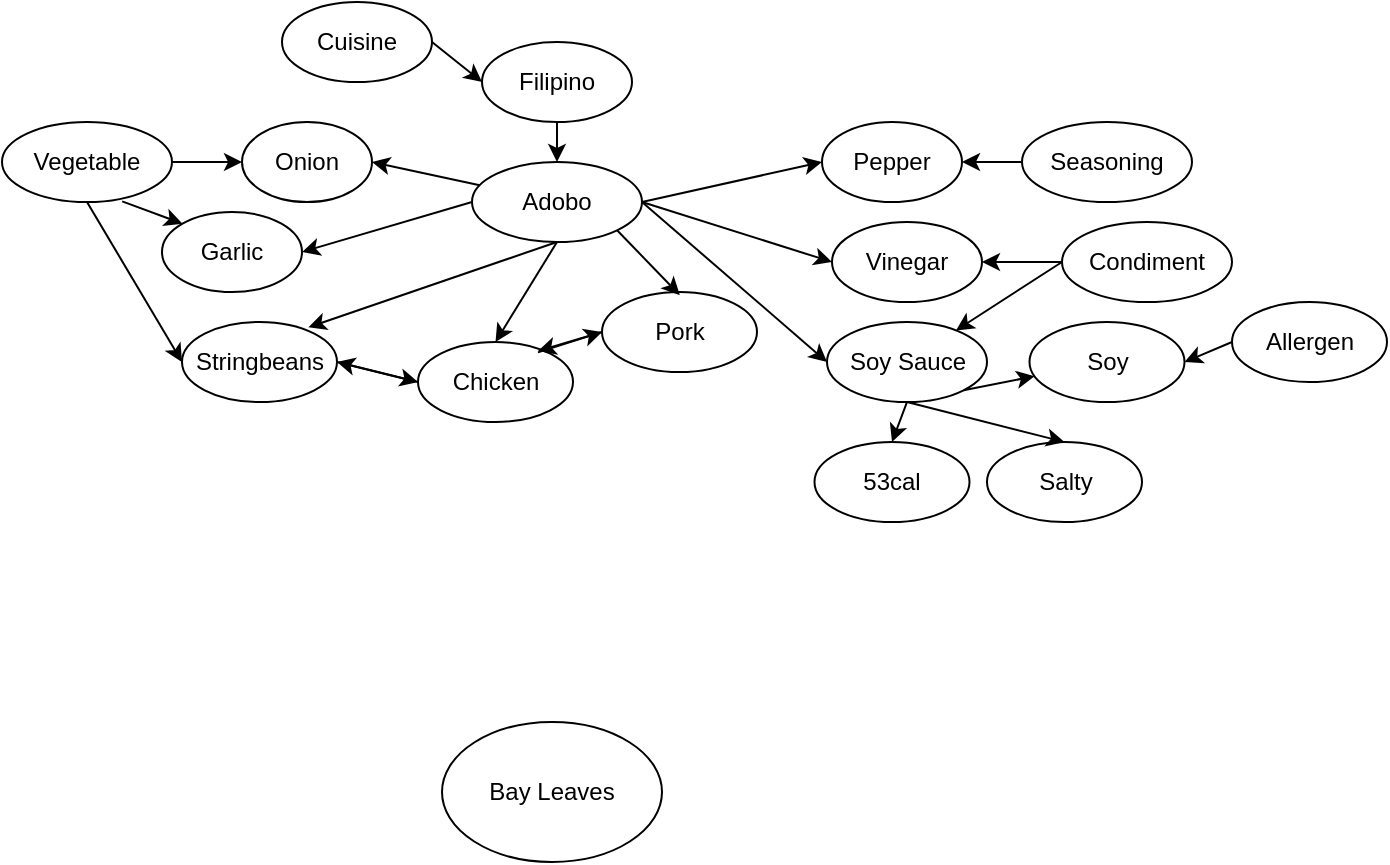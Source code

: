 <mxfile version="24.4.14" type="github">
  <diagram name="Page-1" id="ooHhTHXXdD68lQWDSb-w">
    <mxGraphModel dx="675" dy="1436" grid="1" gridSize="10" guides="1" tooltips="1" connect="1" arrows="1" fold="1" page="1" pageScale="1" pageWidth="850" pageHeight="1100" math="0" shadow="0">
      <root>
        <mxCell id="0" />
        <mxCell id="1" parent="0" />
        <mxCell id="Opmfp_JNUlfIn7s4RJl--1" value="Adobo" style="ellipse;whiteSpace=wrap;html=1;" vertex="1" parent="1">
          <mxGeometry x="375" y="60" width="85" height="40" as="geometry" />
        </mxCell>
        <mxCell id="Opmfp_JNUlfIn7s4RJl--2" value="Filipino" style="ellipse;whiteSpace=wrap;html=1;" vertex="1" parent="1">
          <mxGeometry x="380" width="75" height="40" as="geometry" />
        </mxCell>
        <mxCell id="Opmfp_JNUlfIn7s4RJl--3" value="Chicken" style="ellipse;whiteSpace=wrap;html=1;" vertex="1" parent="1">
          <mxGeometry x="348" y="150" width="77.5" height="40" as="geometry" />
        </mxCell>
        <mxCell id="Opmfp_JNUlfIn7s4RJl--4" value="Soy Sauce" style="ellipse;whiteSpace=wrap;html=1;" vertex="1" parent="1">
          <mxGeometry x="552.5" y="140" width="80" height="40" as="geometry" />
        </mxCell>
        <mxCell id="Opmfp_JNUlfIn7s4RJl--5" value="Vinegar" style="ellipse;whiteSpace=wrap;html=1;" vertex="1" parent="1">
          <mxGeometry x="555" y="90" width="75" height="40" as="geometry" />
        </mxCell>
        <mxCell id="Opmfp_JNUlfIn7s4RJl--6" value="Bay Leaves" style="ellipse;whiteSpace=wrap;html=1;" vertex="1" parent="1">
          <mxGeometry x="360" y="340" width="110" height="70" as="geometry" />
        </mxCell>
        <mxCell id="Opmfp_JNUlfIn7s4RJl--7" value="Onion" style="ellipse;whiteSpace=wrap;html=1;" vertex="1" parent="1">
          <mxGeometry x="260" y="40" width="65" height="40" as="geometry" />
        </mxCell>
        <mxCell id="Opmfp_JNUlfIn7s4RJl--8" value="Garlic" style="ellipse;whiteSpace=wrap;html=1;" vertex="1" parent="1">
          <mxGeometry x="220" y="85" width="70" height="40" as="geometry" />
        </mxCell>
        <mxCell id="Opmfp_JNUlfIn7s4RJl--9" value="Pepper" style="ellipse;whiteSpace=wrap;html=1;" vertex="1" parent="1">
          <mxGeometry x="550" y="40" width="70" height="40" as="geometry" />
        </mxCell>
        <mxCell id="Opmfp_JNUlfIn7s4RJl--10" value="" style="endArrow=classic;html=1;rounded=0;exitX=0.5;exitY=1;exitDx=0;exitDy=0;entryX=0.5;entryY=0;entryDx=0;entryDy=0;" edge="1" parent="1" source="Opmfp_JNUlfIn7s4RJl--2" target="Opmfp_JNUlfIn7s4RJl--1">
          <mxGeometry width="50" height="50" relative="1" as="geometry">
            <mxPoint x="530" y="50" as="sourcePoint" />
            <mxPoint x="580" as="targetPoint" />
          </mxGeometry>
        </mxCell>
        <mxCell id="Opmfp_JNUlfIn7s4RJl--11" value="" style="endArrow=classic;html=1;rounded=0;exitX=0.5;exitY=1;exitDx=0;exitDy=0;entryX=0.5;entryY=0;entryDx=0;entryDy=0;" edge="1" parent="1" source="Opmfp_JNUlfIn7s4RJl--1" target="Opmfp_JNUlfIn7s4RJl--3">
          <mxGeometry width="50" height="50" relative="1" as="geometry">
            <mxPoint x="433" y="50" as="sourcePoint" />
            <mxPoint x="433" y="90" as="targetPoint" />
          </mxGeometry>
        </mxCell>
        <mxCell id="Opmfp_JNUlfIn7s4RJl--12" value="Condiment" style="ellipse;whiteSpace=wrap;html=1;" vertex="1" parent="1">
          <mxGeometry x="670" y="90" width="85" height="40" as="geometry" />
        </mxCell>
        <mxCell id="Opmfp_JNUlfIn7s4RJl--14" value="" style="endArrow=classic;html=1;rounded=0;entryX=1;entryY=0.5;entryDx=0;entryDy=0;exitX=0;exitY=0.5;exitDx=0;exitDy=0;" edge="1" parent="1" source="Opmfp_JNUlfIn7s4RJl--56" target="Opmfp_JNUlfIn7s4RJl--55">
          <mxGeometry width="50" height="50" relative="1" as="geometry">
            <mxPoint x="772.755" y="220.0" as="sourcePoint" />
            <mxPoint x="735" y="236.64" as="targetPoint" />
          </mxGeometry>
        </mxCell>
        <mxCell id="Opmfp_JNUlfIn7s4RJl--15" value="" style="endArrow=classic;html=1;rounded=0;entryX=1;entryY=0.5;entryDx=0;entryDy=0;exitX=0;exitY=0.5;exitDx=0;exitDy=0;" edge="1" parent="1" source="Opmfp_JNUlfIn7s4RJl--12" target="Opmfp_JNUlfIn7s4RJl--5">
          <mxGeometry width="50" height="50" relative="1" as="geometry">
            <mxPoint x="680" y="120" as="sourcePoint" />
            <mxPoint x="640" y="130" as="targetPoint" />
          </mxGeometry>
        </mxCell>
        <mxCell id="Opmfp_JNUlfIn7s4RJl--17" value="" style="endArrow=classic;html=1;rounded=0;exitX=1;exitY=0.5;exitDx=0;exitDy=0;entryX=0;entryY=0.5;entryDx=0;entryDy=0;" edge="1" parent="1" source="Opmfp_JNUlfIn7s4RJl--1" target="Opmfp_JNUlfIn7s4RJl--5">
          <mxGeometry width="50" height="50" relative="1" as="geometry">
            <mxPoint x="490" y="90" as="sourcePoint" />
            <mxPoint x="540" y="40" as="targetPoint" />
          </mxGeometry>
        </mxCell>
        <mxCell id="Opmfp_JNUlfIn7s4RJl--18" value="" style="endArrow=classic;html=1;rounded=0;exitX=1;exitY=0.5;exitDx=0;exitDy=0;entryX=0;entryY=0.5;entryDx=0;entryDy=0;" edge="1" parent="1" source="Opmfp_JNUlfIn7s4RJl--1" target="Opmfp_JNUlfIn7s4RJl--4">
          <mxGeometry width="50" height="50" relative="1" as="geometry">
            <mxPoint x="470" y="90" as="sourcePoint" />
            <mxPoint x="565" y="170" as="targetPoint" />
          </mxGeometry>
        </mxCell>
        <mxCell id="Opmfp_JNUlfIn7s4RJl--20" value="Pork" style="ellipse;whiteSpace=wrap;html=1;" vertex="1" parent="1">
          <mxGeometry x="440" y="125" width="77.5" height="40" as="geometry" />
        </mxCell>
        <mxCell id="Opmfp_JNUlfIn7s4RJl--21" value="" style="endArrow=classic;html=1;rounded=0;entryX=1;entryY=0.5;entryDx=0;entryDy=0;exitX=0;exitY=0.5;exitDx=0;exitDy=0;" edge="1" parent="1" source="Opmfp_JNUlfIn7s4RJl--1" target="Opmfp_JNUlfIn7s4RJl--8">
          <mxGeometry width="50" height="50" relative="1" as="geometry">
            <mxPoint x="420" y="100" as="sourcePoint" />
            <mxPoint x="459" y="160" as="targetPoint" />
          </mxGeometry>
        </mxCell>
        <mxCell id="Opmfp_JNUlfIn7s4RJl--22" value="" style="endArrow=classic;html=1;rounded=0;entryX=1;entryY=0.5;entryDx=0;entryDy=0;" edge="1" parent="1" source="Opmfp_JNUlfIn7s4RJl--1" target="Opmfp_JNUlfIn7s4RJl--7">
          <mxGeometry width="50" height="50" relative="1" as="geometry">
            <mxPoint x="430" y="110" as="sourcePoint" />
            <mxPoint x="365" y="150" as="targetPoint" />
          </mxGeometry>
        </mxCell>
        <mxCell id="Opmfp_JNUlfIn7s4RJl--24" value="Seasoning" style="ellipse;whiteSpace=wrap;html=1;" vertex="1" parent="1">
          <mxGeometry x="650" y="40" width="85" height="40" as="geometry" />
        </mxCell>
        <mxCell id="Opmfp_JNUlfIn7s4RJl--30" value="" style="endArrow=classic;html=1;rounded=0;exitX=1;exitY=0.5;exitDx=0;exitDy=0;entryX=0;entryY=0.5;entryDx=0;entryDy=0;" edge="1" parent="1" source="Opmfp_JNUlfIn7s4RJl--1" target="Opmfp_JNUlfIn7s4RJl--9">
          <mxGeometry width="50" height="50" relative="1" as="geometry">
            <mxPoint x="428" y="110" as="sourcePoint" />
            <mxPoint x="510" y="50" as="targetPoint" />
          </mxGeometry>
        </mxCell>
        <mxCell id="Opmfp_JNUlfIn7s4RJl--32" value="" style="endArrow=classic;html=1;rounded=0;exitX=0;exitY=0.5;exitDx=0;exitDy=0;entryX=1;entryY=0.5;entryDx=0;entryDy=0;" edge="1" parent="1" source="Opmfp_JNUlfIn7s4RJl--24" target="Opmfp_JNUlfIn7s4RJl--9">
          <mxGeometry width="50" height="50" relative="1" as="geometry">
            <mxPoint x="610" y="70" as="sourcePoint" />
            <mxPoint x="660" y="20" as="targetPoint" />
          </mxGeometry>
        </mxCell>
        <mxCell id="Opmfp_JNUlfIn7s4RJl--33" value="Stringbeans" style="ellipse;whiteSpace=wrap;html=1;" vertex="1" parent="1">
          <mxGeometry x="230" y="140" width="77.5" height="40" as="geometry" />
        </mxCell>
        <mxCell id="Opmfp_JNUlfIn7s4RJl--38" value="" style="endArrow=classic;html=1;rounded=0;exitX=0.5;exitY=1;exitDx=0;exitDy=0;entryX=0.815;entryY=0.067;entryDx=0;entryDy=0;entryPerimeter=0;" edge="1" parent="1" source="Opmfp_JNUlfIn7s4RJl--1" target="Opmfp_JNUlfIn7s4RJl--33">
          <mxGeometry width="50" height="50" relative="1" as="geometry">
            <mxPoint x="428" y="110" as="sourcePoint" />
            <mxPoint x="379" y="150" as="targetPoint" />
          </mxGeometry>
        </mxCell>
        <mxCell id="Opmfp_JNUlfIn7s4RJl--40" style="edgeStyle=orthogonalEdgeStyle;rounded=0;orthogonalLoop=1;jettySize=auto;html=1;exitX=1;exitY=0.5;exitDx=0;exitDy=0;" edge="1" parent="1" source="Opmfp_JNUlfIn7s4RJl--39" target="Opmfp_JNUlfIn7s4RJl--7">
          <mxGeometry relative="1" as="geometry" />
        </mxCell>
        <mxCell id="Opmfp_JNUlfIn7s4RJl--39" value="Vegetable" style="ellipse;whiteSpace=wrap;html=1;" vertex="1" parent="1">
          <mxGeometry x="140" y="40" width="85" height="40" as="geometry" />
        </mxCell>
        <mxCell id="Opmfp_JNUlfIn7s4RJl--44" value="" style="endArrow=classic;html=1;rounded=0;exitX=0.707;exitY=0.992;exitDx=0;exitDy=0;entryX=0;entryY=0;entryDx=0;entryDy=0;exitPerimeter=0;" edge="1" parent="1" source="Opmfp_JNUlfIn7s4RJl--39" target="Opmfp_JNUlfIn7s4RJl--8">
          <mxGeometry width="50" height="50" relative="1" as="geometry">
            <mxPoint x="140" y="60" as="sourcePoint" />
            <mxPoint x="230" y="85" as="targetPoint" />
          </mxGeometry>
        </mxCell>
        <mxCell id="Opmfp_JNUlfIn7s4RJl--45" value="" style="endArrow=classic;html=1;rounded=0;exitX=0;exitY=0.5;exitDx=0;exitDy=0;entryX=1;entryY=0.5;entryDx=0;entryDy=0;" edge="1" parent="1" source="Opmfp_JNUlfIn7s4RJl--3" target="Opmfp_JNUlfIn7s4RJl--33">
          <mxGeometry width="50" height="50" relative="1" as="geometry">
            <mxPoint x="428" y="110" as="sourcePoint" />
            <mxPoint x="456" y="160" as="targetPoint" />
          </mxGeometry>
        </mxCell>
        <mxCell id="Opmfp_JNUlfIn7s4RJl--46" value="" style="endArrow=classic;html=1;rounded=0;exitX=1;exitY=0.5;exitDx=0;exitDy=0;entryX=0;entryY=0.5;entryDx=0;entryDy=0;" edge="1" parent="1" source="Opmfp_JNUlfIn7s4RJl--33" target="Opmfp_JNUlfIn7s4RJl--3">
          <mxGeometry width="50" height="50" relative="1" as="geometry">
            <mxPoint x="418" y="180" as="sourcePoint" />
            <mxPoint x="410" y="170" as="targetPoint" />
          </mxGeometry>
        </mxCell>
        <mxCell id="Opmfp_JNUlfIn7s4RJl--47" value="" style="endArrow=classic;html=1;rounded=0;entryX=0;entryY=0.5;entryDx=0;entryDy=0;exitX=0.5;exitY=1;exitDx=0;exitDy=0;" edge="1" parent="1" source="Opmfp_JNUlfIn7s4RJl--39" target="Opmfp_JNUlfIn7s4RJl--33">
          <mxGeometry width="50" height="50" relative="1" as="geometry">
            <mxPoint x="190" y="90" as="sourcePoint" />
            <mxPoint x="370" y="155" as="targetPoint" />
          </mxGeometry>
        </mxCell>
        <mxCell id="Opmfp_JNUlfIn7s4RJl--49" value="" style="endArrow=classic;html=1;rounded=0;exitX=0;exitY=0.5;exitDx=0;exitDy=0;entryX=0.774;entryY=0.114;entryDx=0;entryDy=0;entryPerimeter=0;" edge="1" parent="1" source="Opmfp_JNUlfIn7s4RJl--20" target="Opmfp_JNUlfIn7s4RJl--3">
          <mxGeometry width="50" height="50" relative="1" as="geometry">
            <mxPoint x="428" y="110" as="sourcePoint" />
            <mxPoint x="397" y="160" as="targetPoint" />
          </mxGeometry>
        </mxCell>
        <mxCell id="Opmfp_JNUlfIn7s4RJl--50" value="" style="endArrow=classic;html=1;rounded=0;exitX=0.774;exitY=0.13;exitDx=0;exitDy=0;entryX=0;entryY=0.5;entryDx=0;entryDy=0;exitPerimeter=0;" edge="1" parent="1" source="Opmfp_JNUlfIn7s4RJl--3" target="Opmfp_JNUlfIn7s4RJl--20">
          <mxGeometry width="50" height="50" relative="1" as="geometry">
            <mxPoint x="435" y="140" as="sourcePoint" />
            <mxPoint x="418" y="165" as="targetPoint" />
          </mxGeometry>
        </mxCell>
        <mxCell id="Opmfp_JNUlfIn7s4RJl--52" value="" style="endArrow=classic;html=1;rounded=0;exitX=1;exitY=1;exitDx=0;exitDy=0;entryX=0.502;entryY=0.039;entryDx=0;entryDy=0;entryPerimeter=0;" edge="1" parent="1" source="Opmfp_JNUlfIn7s4RJl--1" target="Opmfp_JNUlfIn7s4RJl--20">
          <mxGeometry width="50" height="50" relative="1" as="geometry">
            <mxPoint x="435" y="140" as="sourcePoint" />
            <mxPoint x="418" y="165" as="targetPoint" />
          </mxGeometry>
        </mxCell>
        <mxCell id="Opmfp_JNUlfIn7s4RJl--53" value="Cuisine" style="ellipse;whiteSpace=wrap;html=1;" vertex="1" parent="1">
          <mxGeometry x="280" y="-20" width="75" height="40" as="geometry" />
        </mxCell>
        <mxCell id="Opmfp_JNUlfIn7s4RJl--54" value="" style="endArrow=classic;html=1;rounded=0;exitX=1;exitY=0.5;exitDx=0;exitDy=0;entryX=0;entryY=0.5;entryDx=0;entryDy=0;" edge="1" parent="1" source="Opmfp_JNUlfIn7s4RJl--53" target="Opmfp_JNUlfIn7s4RJl--2">
          <mxGeometry width="50" height="50" relative="1" as="geometry">
            <mxPoint x="428" y="50" as="sourcePoint" />
            <mxPoint x="428" y="70" as="targetPoint" />
          </mxGeometry>
        </mxCell>
        <mxCell id="Opmfp_JNUlfIn7s4RJl--55" value="Soy" style="ellipse;whiteSpace=wrap;html=1;" vertex="1" parent="1">
          <mxGeometry x="653.75" y="140" width="77.5" height="40" as="geometry" />
        </mxCell>
        <mxCell id="Opmfp_JNUlfIn7s4RJl--56" value="Allergen" style="ellipse;whiteSpace=wrap;html=1;" vertex="1" parent="1">
          <mxGeometry x="755" y="130" width="77.5" height="40" as="geometry" />
        </mxCell>
        <mxCell id="Opmfp_JNUlfIn7s4RJl--58" value="" style="endArrow=classic;html=1;rounded=0;exitX=1;exitY=1;exitDx=0;exitDy=0;" edge="1" parent="1" source="Opmfp_JNUlfIn7s4RJl--4" target="Opmfp_JNUlfIn7s4RJl--55">
          <mxGeometry width="50" height="50" relative="1" as="geometry">
            <mxPoint x="680" y="155" as="sourcePoint" />
            <mxPoint x="640" y="120" as="targetPoint" />
          </mxGeometry>
        </mxCell>
        <mxCell id="Opmfp_JNUlfIn7s4RJl--59" value="Salty" style="ellipse;whiteSpace=wrap;html=1;" vertex="1" parent="1">
          <mxGeometry x="632.5" y="200" width="77.5" height="40" as="geometry" />
        </mxCell>
        <mxCell id="Opmfp_JNUlfIn7s4RJl--61" value="" style="endArrow=classic;html=1;rounded=0;exitX=0.5;exitY=1;exitDx=0;exitDy=0;entryX=0.5;entryY=0;entryDx=0;entryDy=0;" edge="1" parent="1" source="Opmfp_JNUlfIn7s4RJl--4" target="Opmfp_JNUlfIn7s4RJl--59">
          <mxGeometry width="50" height="50" relative="1" as="geometry">
            <mxPoint x="631" y="184" as="sourcePoint" />
            <mxPoint x="667" y="198" as="targetPoint" />
          </mxGeometry>
        </mxCell>
        <mxCell id="Opmfp_JNUlfIn7s4RJl--62" value="" style="endArrow=classic;html=1;rounded=0;exitX=0;exitY=0.5;exitDx=0;exitDy=0;" edge="1" parent="1" source="Opmfp_JNUlfIn7s4RJl--12" target="Opmfp_JNUlfIn7s4RJl--4">
          <mxGeometry width="50" height="50" relative="1" as="geometry">
            <mxPoint x="680" y="120" as="sourcePoint" />
            <mxPoint x="640" y="120" as="targetPoint" />
          </mxGeometry>
        </mxCell>
        <mxCell id="Opmfp_JNUlfIn7s4RJl--63" value="53cal" style="ellipse;whiteSpace=wrap;html=1;" vertex="1" parent="1">
          <mxGeometry x="546.25" y="200" width="77.5" height="40" as="geometry" />
        </mxCell>
        <mxCell id="Opmfp_JNUlfIn7s4RJl--64" value="" style="endArrow=classic;html=1;rounded=0;exitX=0.5;exitY=1;exitDx=0;exitDy=0;entryX=0.5;entryY=0;entryDx=0;entryDy=0;" edge="1" parent="1" source="Opmfp_JNUlfIn7s4RJl--4" target="Opmfp_JNUlfIn7s4RJl--63">
          <mxGeometry width="50" height="50" relative="1" as="geometry">
            <mxPoint x="603" y="190" as="sourcePoint" />
            <mxPoint x="681" y="210" as="targetPoint" />
          </mxGeometry>
        </mxCell>
      </root>
    </mxGraphModel>
  </diagram>
</mxfile>
